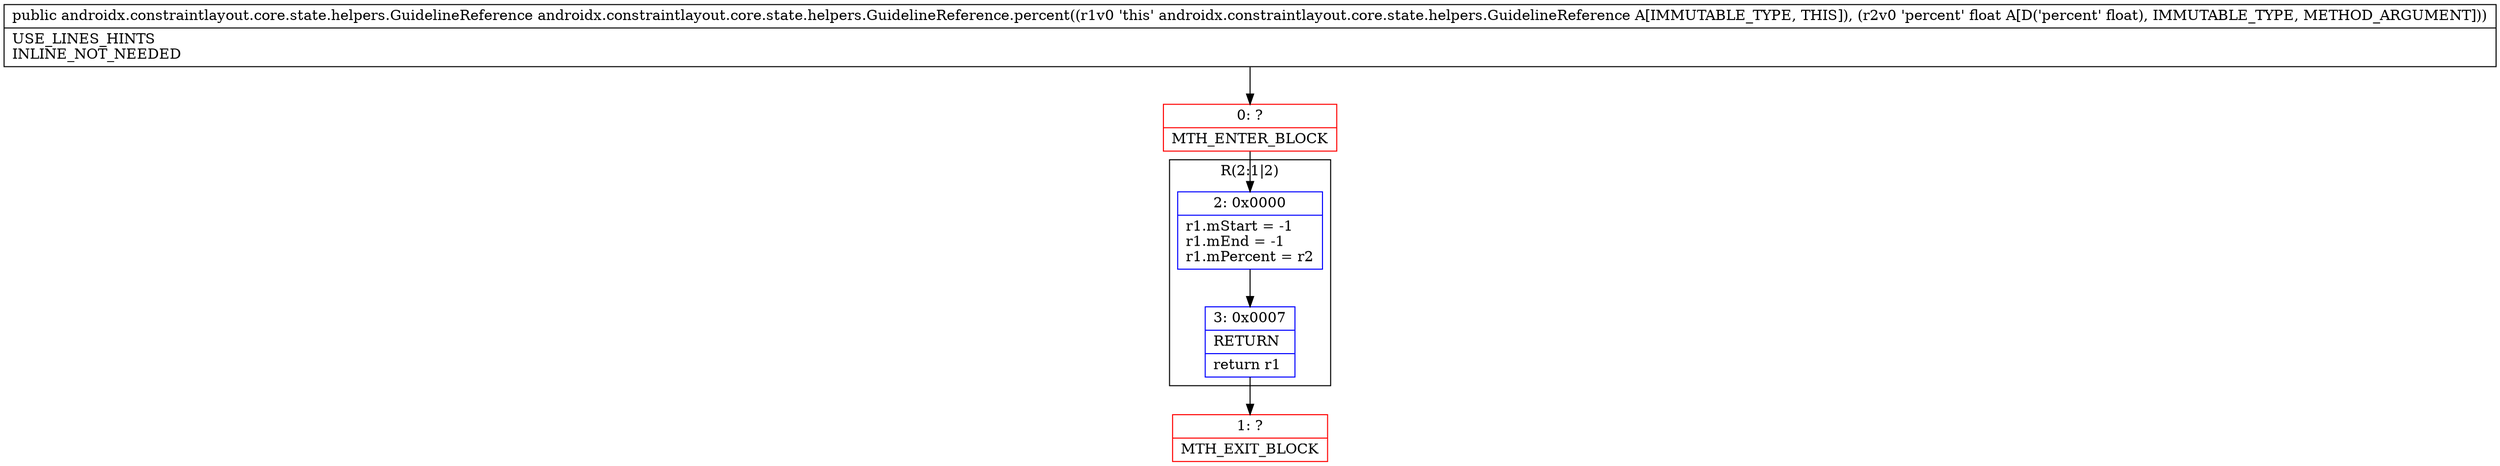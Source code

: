 digraph "CFG forandroidx.constraintlayout.core.state.helpers.GuidelineReference.percent(F)Landroidx\/constraintlayout\/core\/state\/helpers\/GuidelineReference;" {
subgraph cluster_Region_204367905 {
label = "R(2:1|2)";
node [shape=record,color=blue];
Node_2 [shape=record,label="{2\:\ 0x0000|r1.mStart = \-1\lr1.mEnd = \-1\lr1.mPercent = r2\l}"];
Node_3 [shape=record,label="{3\:\ 0x0007|RETURN\l|return r1\l}"];
}
Node_0 [shape=record,color=red,label="{0\:\ ?|MTH_ENTER_BLOCK\l}"];
Node_1 [shape=record,color=red,label="{1\:\ ?|MTH_EXIT_BLOCK\l}"];
MethodNode[shape=record,label="{public androidx.constraintlayout.core.state.helpers.GuidelineReference androidx.constraintlayout.core.state.helpers.GuidelineReference.percent((r1v0 'this' androidx.constraintlayout.core.state.helpers.GuidelineReference A[IMMUTABLE_TYPE, THIS]), (r2v0 'percent' float A[D('percent' float), IMMUTABLE_TYPE, METHOD_ARGUMENT]))  | USE_LINES_HINTS\lINLINE_NOT_NEEDED\l}"];
MethodNode -> Node_0;Node_2 -> Node_3;
Node_3 -> Node_1;
Node_0 -> Node_2;
}

